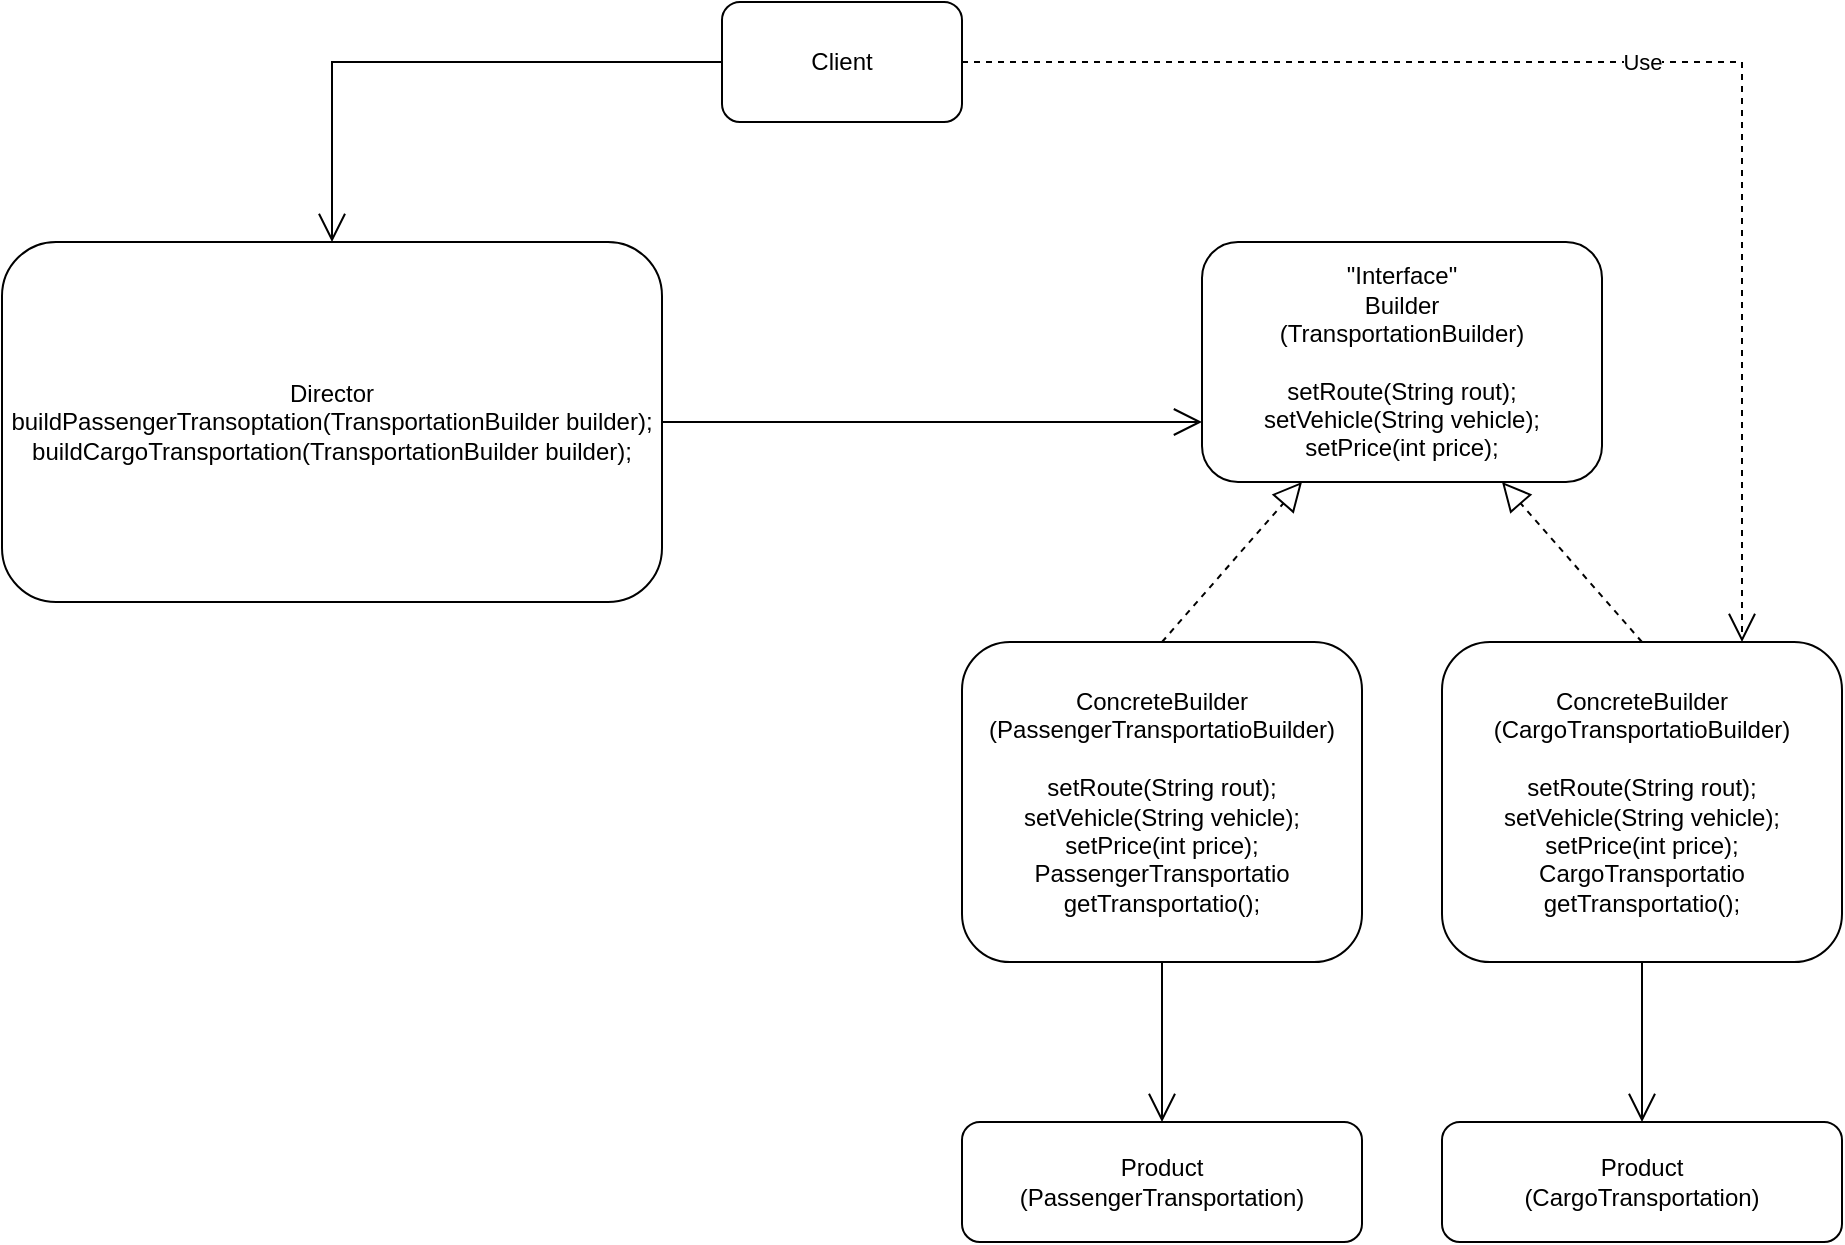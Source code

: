 <mxfile version="22.1.22" type="embed">
  <diagram name="Страница — 1" id="Z7SLVL3Lq5atwt0gQljg">
    <mxGraphModel dx="964" dy="427" grid="1" gridSize="10" guides="1" tooltips="1" connect="1" arrows="1" fold="1" page="1" pageScale="1" pageWidth="1169" pageHeight="827" math="0" shadow="0">
      <root>
        <mxCell id="0" />
        <mxCell id="1" parent="0" />
        <mxCell id="rMBZ1nUeqfYZl0zxZW-h-42" value="Director&lt;div&gt;buildPassengerTransoptation(TransportationBuilder builder);&lt;/div&gt;&lt;div&gt;buildCargoTransportation(TransportationBuilder builder);&lt;/div&gt;" style="rounded=1;whiteSpace=wrap;html=1;align=center;" parent="1" vertex="1">
          <mxGeometry x="80" y="160" width="330" height="180" as="geometry" />
        </mxCell>
        <mxCell id="rMBZ1nUeqfYZl0zxZW-h-43" value="&quot;Interface&quot;&lt;div&gt;Builder&lt;/div&gt;&lt;div&gt;(TransportationBuilder)&lt;/div&gt;&lt;div&gt;&lt;br&gt;&lt;/div&gt;&lt;div&gt;setRoute(String rout);&lt;/div&gt;&lt;div&gt;setVehicle(String vehicle);&lt;/div&gt;&lt;div&gt;setPrice(int price);&lt;/div&gt;" style="rounded=1;whiteSpace=wrap;html=1;" parent="1" vertex="1">
          <mxGeometry x="680" y="160" width="200" height="120" as="geometry" />
        </mxCell>
        <mxCell id="rMBZ1nUeqfYZl0zxZW-h-44" value="ConcreteBuilder&lt;div&gt;(PassengerTransportatioBuilder)&lt;/div&gt;&lt;div&gt;&lt;br&gt;&lt;/div&gt;&lt;div&gt;&lt;div&gt;setRoute(String rout);&lt;/div&gt;&lt;div&gt;setVehicle(String vehicle);&lt;/div&gt;&lt;div&gt;setPrice(int price);&lt;/div&gt;&lt;/div&gt;&lt;div&gt;PassengerTransportatio getTransportatio();&lt;/div&gt;" style="rounded=1;whiteSpace=wrap;html=1;" parent="1" vertex="1">
          <mxGeometry x="560" y="360" width="200" height="160" as="geometry" />
        </mxCell>
        <mxCell id="rMBZ1nUeqfYZl0zxZW-h-45" value="" style="endArrow=block;dashed=1;endFill=0;endSize=12;html=1;rounded=0;entryX=0.25;entryY=1;entryDx=0;entryDy=0;exitX=0.5;exitY=0;exitDx=0;exitDy=0;" parent="1" source="rMBZ1nUeqfYZl0zxZW-h-44" target="rMBZ1nUeqfYZl0zxZW-h-43" edge="1">
          <mxGeometry width="160" relative="1" as="geometry">
            <mxPoint x="560" y="380" as="sourcePoint" />
            <mxPoint x="610" y="330" as="targetPoint" />
          </mxGeometry>
        </mxCell>
        <mxCell id="rMBZ1nUeqfYZl0zxZW-h-46" value="ConcreteBuilder&lt;div&gt;(CargoTransportatioBuilder)&lt;/div&gt;&lt;div&gt;&lt;br&gt;&lt;/div&gt;&lt;div&gt;&lt;div&gt;setRoute(String rout);&lt;/div&gt;&lt;div&gt;setVehicle(String vehicle);&lt;/div&gt;&lt;div&gt;setPrice(int price);&lt;/div&gt;&lt;/div&gt;&lt;div&gt;CargoTransportatio getTransportatio();&lt;/div&gt;" style="rounded=1;whiteSpace=wrap;html=1;" parent="1" vertex="1">
          <mxGeometry x="800" y="360" width="200" height="160" as="geometry" />
        </mxCell>
        <mxCell id="rMBZ1nUeqfYZl0zxZW-h-47" value="" style="endArrow=block;dashed=1;endFill=0;endSize=12;html=1;rounded=0;entryX=0.75;entryY=1;entryDx=0;entryDy=0;exitX=0.5;exitY=0;exitDx=0;exitDy=0;" parent="1" source="rMBZ1nUeqfYZl0zxZW-h-46" target="rMBZ1nUeqfYZl0zxZW-h-43" edge="1">
          <mxGeometry width="160" relative="1" as="geometry">
            <mxPoint x="860" y="450" as="sourcePoint" />
            <mxPoint x="953" y="340" as="targetPoint" />
          </mxGeometry>
        </mxCell>
        <mxCell id="rMBZ1nUeqfYZl0zxZW-h-48" value="Product&lt;div&gt;(PassengerTransportation)&lt;/div&gt;" style="rounded=1;whiteSpace=wrap;html=1;" parent="1" vertex="1">
          <mxGeometry x="560" y="600" width="200" height="60" as="geometry" />
        </mxCell>
        <mxCell id="rMBZ1nUeqfYZl0zxZW-h-49" value="" style="endArrow=open;endFill=1;endSize=12;html=1;rounded=0;exitX=0.5;exitY=1;exitDx=0;exitDy=0;entryX=0.5;entryY=0;entryDx=0;entryDy=0;" parent="1" source="rMBZ1nUeqfYZl0zxZW-h-44" target="rMBZ1nUeqfYZl0zxZW-h-48" edge="1">
          <mxGeometry width="160" relative="1" as="geometry">
            <mxPoint x="450" y="440" as="sourcePoint" />
            <mxPoint x="610" y="440" as="targetPoint" />
          </mxGeometry>
        </mxCell>
        <mxCell id="rMBZ1nUeqfYZl0zxZW-h-50" value="Product&lt;div&gt;(CargoTransportation)&lt;/div&gt;" style="rounded=1;whiteSpace=wrap;html=1;" parent="1" vertex="1">
          <mxGeometry x="800" y="600" width="200" height="60" as="geometry" />
        </mxCell>
        <mxCell id="rMBZ1nUeqfYZl0zxZW-h-51" value="" style="endArrow=open;endFill=1;endSize=12;html=1;rounded=0;exitX=0.5;exitY=1;exitDx=0;exitDy=0;entryX=0.5;entryY=0;entryDx=0;entryDy=0;" parent="1" source="rMBZ1nUeqfYZl0zxZW-h-46" target="rMBZ1nUeqfYZl0zxZW-h-50" edge="1">
          <mxGeometry width="160" relative="1" as="geometry">
            <mxPoint x="850" y="580" as="sourcePoint" />
            <mxPoint x="850" y="620" as="targetPoint" />
          </mxGeometry>
        </mxCell>
        <mxCell id="rMBZ1nUeqfYZl0zxZW-h-54" value="Client" style="rounded=1;whiteSpace=wrap;html=1;" parent="1" vertex="1">
          <mxGeometry x="440" y="40" width="120" height="60" as="geometry" />
        </mxCell>
        <mxCell id="rMBZ1nUeqfYZl0zxZW-h-56" value="" style="endArrow=open;endFill=1;endSize=12;html=1;rounded=0;exitX=0;exitY=0.5;exitDx=0;exitDy=0;entryX=0.5;entryY=0;entryDx=0;entryDy=0;" parent="1" source="rMBZ1nUeqfYZl0zxZW-h-54" target="rMBZ1nUeqfYZl0zxZW-h-42" edge="1">
          <mxGeometry width="160" relative="1" as="geometry">
            <mxPoint x="350" y="100" as="sourcePoint" />
            <mxPoint x="350" y="180" as="targetPoint" />
            <Array as="points">
              <mxPoint x="245" y="70" />
            </Array>
          </mxGeometry>
        </mxCell>
        <mxCell id="rMBZ1nUeqfYZl0zxZW-h-59" value="" style="endArrow=open;endFill=1;endSize=12;html=1;rounded=0;exitX=1;exitY=0.5;exitDx=0;exitDy=0;entryX=0;entryY=0.75;entryDx=0;entryDy=0;" parent="1" source="rMBZ1nUeqfYZl0zxZW-h-42" target="rMBZ1nUeqfYZl0zxZW-h-43" edge="1">
          <mxGeometry width="160" relative="1" as="geometry">
            <mxPoint x="500" y="340" as="sourcePoint" />
            <mxPoint x="660" y="340" as="targetPoint" />
          </mxGeometry>
        </mxCell>
        <mxCell id="3" value="Use" style="endArrow=open;endSize=12;dashed=1;html=1;rounded=0;exitX=1;exitY=0.5;exitDx=0;exitDy=0;entryX=0.75;entryY=0;entryDx=0;entryDy=0;" parent="1" source="rMBZ1nUeqfYZl0zxZW-h-54" target="rMBZ1nUeqfYZl0zxZW-h-46" edge="1">
          <mxGeometry width="160" relative="1" as="geometry">
            <mxPoint x="390" y="280" as="sourcePoint" />
            <mxPoint x="550" y="280" as="targetPoint" />
            <Array as="points">
              <mxPoint x="950" y="70" />
            </Array>
          </mxGeometry>
        </mxCell>
      </root>
    </mxGraphModel>
  </diagram>
</mxfile>
